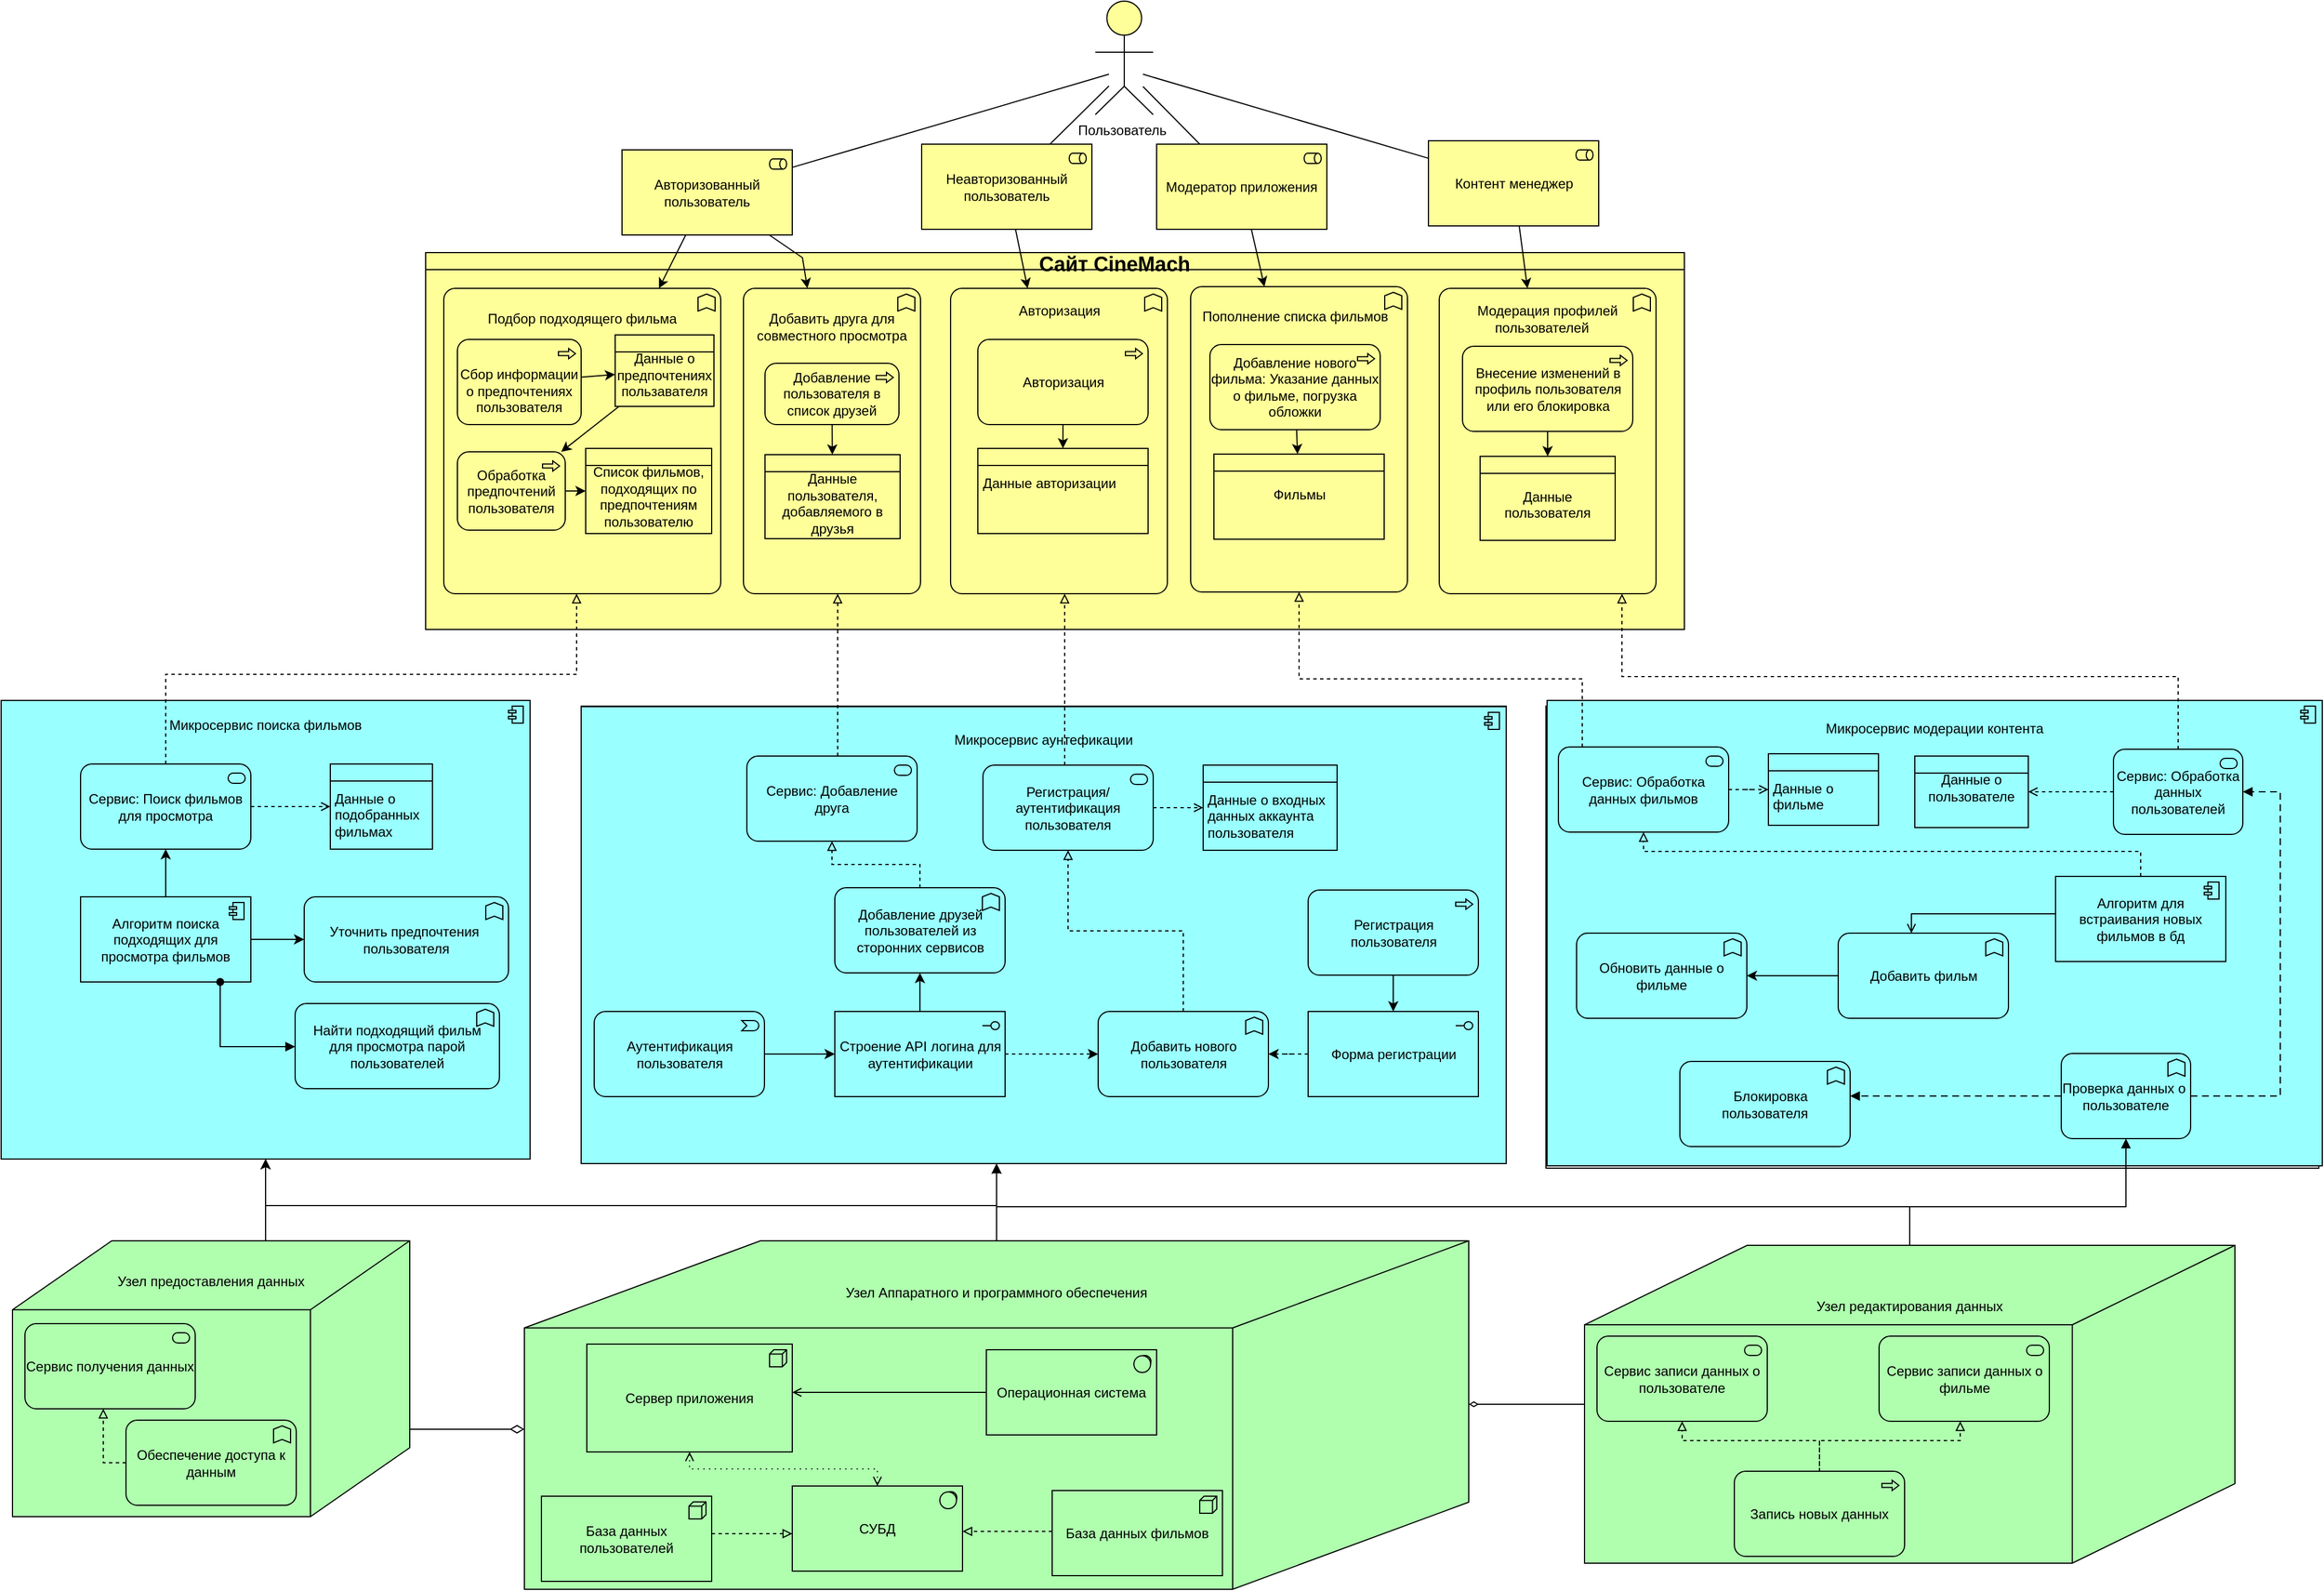<mxfile version="21.2.4" type="device">
  <diagram id="6I0OCvxSQrVGMHxT2VVA" name="Page-1">
    <mxGraphModel dx="5069" dy="2963" grid="0" gridSize="10" guides="1" tooltips="1" connect="1" arrows="1" fold="1" page="1" pageScale="1" pageWidth="850" pageHeight="1100" math="0" shadow="0">
      <root>
        <mxCell id="0" />
        <mxCell id="1" parent="0" />
        <mxCell id="2OPaNp4iIaNqgDM8rwG--58" value="Узел Аппаратного и программного обеспечения&lt;br&gt;&lt;br&gt;&lt;br&gt;&lt;br&gt;&lt;br&gt;&lt;br&gt;&lt;br&gt;&lt;br&gt;&lt;br&gt;&lt;br&gt;&lt;br&gt;&lt;br&gt;&lt;br&gt;&lt;br&gt;&lt;br&gt;&lt;br&gt;" style="html=1;outlineConnect=0;whiteSpace=wrap;fillColor=#AFFFAF;shape=mxgraph.archimate3.node;" vertex="1" parent="1">
          <mxGeometry x="-1082" y="50" width="832" height="307" as="geometry" />
        </mxCell>
        <mxCell id="2OPaNp4iIaNqgDM8rwG--57" value="Узел предоставления данных&lt;br&gt;&lt;br&gt;&lt;br&gt;&lt;br&gt;&lt;br&gt;&lt;br&gt;&lt;br&gt;&lt;br&gt;&lt;br&gt;&lt;br&gt;&lt;br&gt;&lt;br&gt;&lt;br&gt;" style="html=1;outlineConnect=0;whiteSpace=wrap;fillColor=#AFFFAF;shape=mxgraph.archimate3.node;" vertex="1" parent="1">
          <mxGeometry x="-1533" y="50" width="350" height="243" as="geometry" />
        </mxCell>
        <mxCell id="2OPaNp4iIaNqgDM8rwG--56" value="Узел редактирования данных&lt;br&gt;&lt;br&gt;&lt;br&gt;&lt;br&gt;&lt;br&gt;&lt;br&gt;&lt;br&gt;&lt;br&gt;&lt;br&gt;&lt;br&gt;&lt;br&gt;&lt;br&gt;&lt;br&gt;" style="html=1;outlineConnect=0;whiteSpace=wrap;fillColor=#AFFFAF;shape=mxgraph.archimate3.node;" vertex="1" parent="1">
          <mxGeometry x="-148" y="54" width="573" height="280" as="geometry" />
        </mxCell>
        <mxCell id="2OPaNp4iIaNqgDM8rwG--15" value="&lt;font style=&quot;font-size: 18px;&quot;&gt;&lt;b&gt;&amp;nbsp; &amp;nbsp; &amp;nbsp; &amp;nbsp; &amp;nbsp; &amp;nbsp; &amp;nbsp; &amp;nbsp; &amp;nbsp; &amp;nbsp; &amp;nbsp;Сайт CineMach&lt;br&gt;&lt;br&gt;&lt;/b&gt;&lt;/font&gt;" style="html=1;outlineConnect=0;whiteSpace=wrap;fillColor=#ffff99;shape=mxgraph.archimate3.businessObject;overflow=fill;" vertex="1" parent="1">
          <mxGeometry x="-1169" y="-820.5" width="1109" height="332" as="geometry" />
        </mxCell>
        <mxCell id="NRnLiXCZs7Ot5jkAOs1V-66" value="Сервер приложения" style="html=1;outlineConnect=0;whiteSpace=wrap;fillColor=#AFFFAF;shape=mxgraph.archimate3.application;appType=node;archiType=square;" parent="1" vertex="1">
          <mxGeometry x="-1027" y="141" width="181" height="95" as="geometry" />
        </mxCell>
        <mxCell id="NRnLiXCZs7Ot5jkAOs1V-67" value="Сервис получения данных" style="html=1;outlineConnect=0;whiteSpace=wrap;fillColor=#AFFFAF;shape=mxgraph.archimate3.application;appType=serv;archiType=rounded" parent="1" vertex="1">
          <mxGeometry x="-1522" y="123" width="150" height="75" as="geometry" />
        </mxCell>
        <mxCell id="NRnLiXCZs7Ot5jkAOs1V-77" style="edgeStyle=orthogonalEdgeStyle;rounded=0;orthogonalLoop=1;jettySize=auto;html=1;exitX=0;exitY=0.5;exitDx=0;exitDy=0;exitPerimeter=0;dashed=1;endArrow=block;endFill=0;" parent="1" source="NRnLiXCZs7Ot5jkAOs1V-76" target="NRnLiXCZs7Ot5jkAOs1V-67" edge="1">
          <mxGeometry relative="1" as="geometry">
            <Array as="points">
              <mxPoint x="-1453" y="246" />
            </Array>
          </mxGeometry>
        </mxCell>
        <mxCell id="NRnLiXCZs7Ot5jkAOs1V-76" value="Обеспечение доступа к данным" style="html=1;outlineConnect=0;whiteSpace=wrap;fillColor=#AFFFAF;shape=mxgraph.archimate3.application;appType=func;archiType=rounded;" parent="1" vertex="1">
          <mxGeometry x="-1433" y="208" width="150" height="75" as="geometry" />
        </mxCell>
        <mxCell id="NRnLiXCZs7Ot5jkAOs1V-86" value="Сервис записи данных о пользователе" style="html=1;outlineConnect=0;whiteSpace=wrap;fillColor=#AFFFAF;shape=mxgraph.archimate3.application;appType=serv;archiType=rounded" parent="1" vertex="1">
          <mxGeometry x="-137" y="134" width="150" height="75" as="geometry" />
        </mxCell>
        <mxCell id="NRnLiXCZs7Ot5jkAOs1V-87" value="Сервис записи данных о фильме" style="html=1;outlineConnect=0;whiteSpace=wrap;fillColor=#AFFFAF;shape=mxgraph.archimate3.application;appType=serv;archiType=rounded" parent="1" vertex="1">
          <mxGeometry x="111.5" y="134" width="150" height="75" as="geometry" />
        </mxCell>
        <mxCell id="NRnLiXCZs7Ot5jkAOs1V-90" style="edgeStyle=orthogonalEdgeStyle;rounded=0;orthogonalLoop=1;jettySize=auto;html=1;exitX=0.5;exitY=0;exitDx=0;exitDy=0;exitPerimeter=0;entryX=0.5;entryY=1;entryDx=0;entryDy=0;entryPerimeter=0;dashed=1;endArrow=block;endFill=0;" parent="1" source="NRnLiXCZs7Ot5jkAOs1V-88" target="NRnLiXCZs7Ot5jkAOs1V-86" edge="1">
          <mxGeometry relative="1" as="geometry">
            <Array as="points">
              <mxPoint x="59" y="226" />
              <mxPoint x="-62" y="226" />
            </Array>
          </mxGeometry>
        </mxCell>
        <mxCell id="NRnLiXCZs7Ot5jkAOs1V-91" style="edgeStyle=orthogonalEdgeStyle;rounded=0;orthogonalLoop=1;jettySize=auto;html=1;exitX=0.75;exitY=0;exitDx=0;exitDy=0;exitPerimeter=0;dashed=1;endArrow=block;endFill=0;" parent="1" source="NRnLiXCZs7Ot5jkAOs1V-88" target="NRnLiXCZs7Ot5jkAOs1V-87" edge="1">
          <mxGeometry relative="1" as="geometry">
            <Array as="points">
              <mxPoint x="59" y="253" />
              <mxPoint x="59" y="226" />
              <mxPoint x="183" y="226" />
            </Array>
          </mxGeometry>
        </mxCell>
        <mxCell id="i_WYheZD6JwpmQFqZCui-5" style="edgeStyle=orthogonalEdgeStyle;rounded=0;orthogonalLoop=1;jettySize=auto;html=1;endArrow=diamondThin;endFill=0;" parent="1" source="2OPaNp4iIaNqgDM8rwG--56" target="2OPaNp4iIaNqgDM8rwG--58" edge="1">
          <mxGeometry relative="1" as="geometry">
            <Array as="points">
              <mxPoint x="-228" y="194" />
              <mxPoint x="-228" y="194" />
            </Array>
          </mxGeometry>
        </mxCell>
        <mxCell id="NRnLiXCZs7Ot5jkAOs1V-88" value="Запись новых данных" style="html=1;outlineConnect=0;whiteSpace=wrap;fillColor=#AFFFAF;shape=mxgraph.archimate3.application;appType=proc;archiType=rounded;" parent="1" vertex="1">
          <mxGeometry x="-16" y="253" width="150" height="75" as="geometry" />
        </mxCell>
        <mxCell id="VCe5McfCWZ9_aBj2l-YM-22" value="Микросервис поиска фильмов" style="swimlane;whiteSpace=wrap;html=1;startSize=23;" parent="1" vertex="1">
          <mxGeometry x="-1543" y="-424" width="466" height="402" as="geometry" />
        </mxCell>
        <mxCell id="2OPaNp4iIaNqgDM8rwG--55" value="Микросервис поиска фильмов&lt;br&gt;&lt;br&gt;&lt;br&gt;&lt;br&gt;&lt;br&gt;&lt;br&gt;&lt;br&gt;&lt;br&gt;&lt;br&gt;&lt;br&gt;&lt;br&gt;&lt;br&gt;&lt;br&gt;&lt;br&gt;&lt;br&gt;&lt;br&gt;&lt;br&gt;&lt;br&gt;&lt;br&gt;&lt;br&gt;&lt;br&gt;&lt;br&gt;&lt;br&gt;&lt;br&gt;&lt;br&gt;&lt;br&gt;" style="html=1;outlineConnect=0;whiteSpace=wrap;fillColor=#99ffff;shape=mxgraph.archimate3.application;appType=comp;archiType=square;" vertex="1" parent="VCe5McfCWZ9_aBj2l-YM-22">
          <mxGeometry y="-2" width="466" height="404" as="geometry" />
        </mxCell>
        <mxCell id="VCe5McfCWZ9_aBj2l-YM-16" value="Уточнить предпочтения&amp;nbsp; пользователя" style="html=1;outlineConnect=0;whiteSpace=wrap;fillColor=#99ffff;shape=mxgraph.archimate3.application;appType=func;archiType=rounded;" parent="VCe5McfCWZ9_aBj2l-YM-22" vertex="1">
          <mxGeometry x="267" y="171" width="180" height="75" as="geometry" />
        </mxCell>
        <mxCell id="i_WYheZD6JwpmQFqZCui-26" style="edgeStyle=orthogonalEdgeStyle;rounded=0;orthogonalLoop=1;jettySize=auto;html=1;exitX=0.5;exitY=0;exitDx=0;exitDy=0;exitPerimeter=0;entryX=0.5;entryY=1;entryDx=0;entryDy=0;entryPerimeter=0;" parent="VCe5McfCWZ9_aBj2l-YM-22" source="NRnLiXCZs7Ot5jkAOs1V-31" target="i_WYheZD6JwpmQFqZCui-25" edge="1">
          <mxGeometry relative="1" as="geometry" />
        </mxCell>
        <mxCell id="NRnLiXCZs7Ot5jkAOs1V-31" value="Алгоритм поиска подходящих для просмотра фильмов" style="html=1;outlineConnect=0;whiteSpace=wrap;fillColor=#99ffff;shape=mxgraph.archimate3.application;appType=comp;archiType=square;" parent="VCe5McfCWZ9_aBj2l-YM-22" vertex="1">
          <mxGeometry x="70" y="171" width="150" height="75" as="geometry" />
        </mxCell>
        <mxCell id="VCe5McfCWZ9_aBj2l-YM-17" style="edgeStyle=orthogonalEdgeStyle;rounded=0;orthogonalLoop=1;jettySize=auto;html=1;exitX=1;exitY=0.5;exitDx=0;exitDy=0;exitPerimeter=0;" parent="VCe5McfCWZ9_aBj2l-YM-22" source="NRnLiXCZs7Ot5jkAOs1V-31" target="VCe5McfCWZ9_aBj2l-YM-16" edge="1">
          <mxGeometry relative="1" as="geometry" />
        </mxCell>
        <mxCell id="i_WYheZD6JwpmQFqZCui-55" value="" style="edgeStyle=orthogonalEdgeStyle;rounded=0;orthogonalLoop=1;jettySize=auto;html=1;dashed=1;endArrow=open;endFill=0;" parent="VCe5McfCWZ9_aBj2l-YM-22" source="i_WYheZD6JwpmQFqZCui-25" target="i_WYheZD6JwpmQFqZCui-54" edge="1">
          <mxGeometry relative="1" as="geometry" />
        </mxCell>
        <mxCell id="i_WYheZD6JwpmQFqZCui-25" value="Сервис: Поиск фильмов для просмотра" style="html=1;outlineConnect=0;whiteSpace=wrap;fillColor=#99ffff;shape=mxgraph.archimate3.application;appType=serv;archiType=rounded" parent="VCe5McfCWZ9_aBj2l-YM-22" vertex="1">
          <mxGeometry x="70" y="54" width="150" height="75" as="geometry" />
        </mxCell>
        <mxCell id="NRnLiXCZs7Ot5jkAOs1V-32" value="Найти подходящий фильм&lt;br&gt;для просмотра парой пользователей" style="html=1;outlineConnect=0;whiteSpace=wrap;fillColor=#99ffff;shape=mxgraph.archimate3.application;appType=func;archiType=rounded;" parent="VCe5McfCWZ9_aBj2l-YM-22" vertex="1">
          <mxGeometry x="259" y="265" width="180" height="75" as="geometry" />
        </mxCell>
        <mxCell id="i_WYheZD6JwpmQFqZCui-30" value="" style="endArrow=block;html=1;endFill=1;startArrow=oval;startFill=1;edgeStyle=elbowEdgeStyle;elbow=vertical;rounded=0;entryX=0;entryY=0.5;entryDx=0;entryDy=0;entryPerimeter=0;" parent="VCe5McfCWZ9_aBj2l-YM-22" source="NRnLiXCZs7Ot5jkAOs1V-31" target="NRnLiXCZs7Ot5jkAOs1V-32" edge="1">
          <mxGeometry width="160" relative="1" as="geometry">
            <mxPoint x="556" y="-507" as="sourcePoint" />
            <mxPoint x="145" y="406" as="targetPoint" />
            <Array as="points">
              <mxPoint x="193" y="303" />
            </Array>
          </mxGeometry>
        </mxCell>
        <mxCell id="i_WYheZD6JwpmQFqZCui-54" value="&lt;table cellpadding=&quot;0&quot; cellspacing=&quot;0&quot; style=&quot;font-size:1em;width:100%;height:100%;&quot;&gt;&lt;tbody&gt;&lt;tr style=&quot;height:20px;&quot;&gt;&lt;td align=&quot;center&quot;&gt;&lt;/td&gt;&lt;/tr&gt;&lt;tr&gt;&lt;td align=&quot;left&quot; valign=&quot;top&quot; style=&quot;padding:4px;&quot;&gt;Данные о подобранных фильмах&lt;/td&gt;&lt;/tr&gt;&lt;/tbody&gt;&lt;/table&gt;" style="html=1;outlineConnect=0;whiteSpace=wrap;fillColor=#99ffff;shape=mxgraph.archimate3.businessObject;overflow=fill" parent="VCe5McfCWZ9_aBj2l-YM-22" vertex="1">
          <mxGeometry x="290" y="54" width="90" height="75" as="geometry" />
        </mxCell>
        <mxCell id="VCe5McfCWZ9_aBj2l-YM-28" value="Микросервис модерации контента" style="swimlane;whiteSpace=wrap;html=1;" parent="1" vertex="1">
          <mxGeometry x="-182" y="-421" width="681" height="407" as="geometry" />
        </mxCell>
        <mxCell id="2OPaNp4iIaNqgDM8rwG--49" value="Микросервис модерации контента&lt;br&gt;&lt;br&gt;&lt;br&gt;&lt;br&gt;&lt;br&gt;&lt;br&gt;&lt;br&gt;&lt;br&gt;&lt;br&gt;&lt;br&gt;&lt;br&gt;&lt;br&gt;&lt;br&gt;&lt;br&gt;&lt;br&gt;&lt;br&gt;&lt;br&gt;&lt;br&gt;&lt;br&gt;&lt;br&gt;&lt;br&gt;&lt;br&gt;&lt;br&gt;&lt;br&gt;&lt;br&gt;&lt;br&gt;" style="html=1;outlineConnect=0;whiteSpace=wrap;fillColor=#99ffff;shape=mxgraph.archimate3.application;appType=comp;archiType=square;" vertex="1" parent="VCe5McfCWZ9_aBj2l-YM-28">
          <mxGeometry x="1" y="-5" width="683" height="410" as="geometry" />
        </mxCell>
        <mxCell id="VCe5McfCWZ9_aBj2l-YM-14" value="Обновить данные о фильме" style="html=1;outlineConnect=0;whiteSpace=wrap;fillColor=#99ffff;shape=mxgraph.archimate3.application;appType=func;archiType=rounded;" parent="VCe5McfCWZ9_aBj2l-YM-28" vertex="1">
          <mxGeometry x="27" y="200" width="150" height="75" as="geometry" />
        </mxCell>
        <mxCell id="NRnLiXCZs7Ot5jkAOs1V-35" value="Добавить фильм" style="html=1;outlineConnect=0;whiteSpace=wrap;fillColor=#99ffff;shape=mxgraph.archimate3.application;appType=func;archiType=rounded;" parent="VCe5McfCWZ9_aBj2l-YM-28" vertex="1">
          <mxGeometry x="257.5" y="200" width="150" height="75" as="geometry" />
        </mxCell>
        <mxCell id="VCe5McfCWZ9_aBj2l-YM-15" style="edgeStyle=orthogonalEdgeStyle;rounded=0;orthogonalLoop=1;jettySize=auto;html=1;" parent="VCe5McfCWZ9_aBj2l-YM-28" source="NRnLiXCZs7Ot5jkAOs1V-35" target="VCe5McfCWZ9_aBj2l-YM-14" edge="1">
          <mxGeometry relative="1" as="geometry" />
        </mxCell>
        <mxCell id="NRnLiXCZs7Ot5jkAOs1V-37" value="Проверка данных о&amp;nbsp; пользователе" style="html=1;outlineConnect=0;whiteSpace=wrap;fillColor=#99ffff;shape=mxgraph.archimate3.application;appType=func;archiType=rounded;" parent="VCe5McfCWZ9_aBj2l-YM-28" vertex="1">
          <mxGeometry x="454" y="306" width="114" height="75" as="geometry" />
        </mxCell>
        <mxCell id="NRnLiXCZs7Ot5jkAOs1V-34" value="Алгоритм для встраивания новых фильмов в бд" style="html=1;outlineConnect=0;whiteSpace=wrap;fillColor=#99ffff;shape=mxgraph.archimate3.application;appType=comp;archiType=square;" parent="VCe5McfCWZ9_aBj2l-YM-28" vertex="1">
          <mxGeometry x="449" y="150" width="150" height="75" as="geometry" />
        </mxCell>
        <mxCell id="i_WYheZD6JwpmQFqZCui-52" value="" style="edgeStyle=orthogonalEdgeStyle;rounded=0;orthogonalLoop=1;jettySize=auto;html=1;dashed=1;endArrow=open;endFill=0;" parent="VCe5McfCWZ9_aBj2l-YM-28" source="i_WYheZD6JwpmQFqZCui-14" target="i_WYheZD6JwpmQFqZCui-50" edge="1">
          <mxGeometry relative="1" as="geometry" />
        </mxCell>
        <mxCell id="i_WYheZD6JwpmQFqZCui-14" value="Сервис: Обработка данных пользователей" style="html=1;outlineConnect=0;whiteSpace=wrap;fillColor=#99ffff;shape=mxgraph.archimate3.application;appType=serv;archiType=rounded" parent="VCe5McfCWZ9_aBj2l-YM-28" vertex="1">
          <mxGeometry x="500" y="38" width="114" height="75" as="geometry" />
        </mxCell>
        <mxCell id="i_WYheZD6JwpmQFqZCui-53" value="" style="edgeStyle=orthogonalEdgeStyle;rounded=0;orthogonalLoop=1;jettySize=auto;html=1;dashed=1;endArrow=open;endFill=0;" parent="VCe5McfCWZ9_aBj2l-YM-28" source="i_WYheZD6JwpmQFqZCui-15" target="i_WYheZD6JwpmQFqZCui-51" edge="1">
          <mxGeometry relative="1" as="geometry" />
        </mxCell>
        <mxCell id="i_WYheZD6JwpmQFqZCui-15" value="Сервис: Обработка данных фильмов" style="html=1;outlineConnect=0;whiteSpace=wrap;fillColor=#99ffff;shape=mxgraph.archimate3.application;appType=serv;archiType=rounded" parent="VCe5McfCWZ9_aBj2l-YM-28" vertex="1">
          <mxGeometry x="11" y="36" width="150" height="75" as="geometry" />
        </mxCell>
        <mxCell id="i_WYheZD6JwpmQFqZCui-17" value="&amp;nbsp; &amp;nbsp;Блокировка пользователя" style="html=1;outlineConnect=0;whiteSpace=wrap;fillColor=#99ffff;shape=mxgraph.archimate3.application;appType=func;archiType=rounded;" parent="VCe5McfCWZ9_aBj2l-YM-28" vertex="1">
          <mxGeometry x="118" y="313" width="150" height="75" as="geometry" />
        </mxCell>
        <mxCell id="i_WYheZD6JwpmQFqZCui-20" value="" style="edgeStyle=elbowEdgeStyle;html=1;endArrow=block;dashed=1;elbow=vertical;endFill=1;dashPattern=6 4;rounded=0;" parent="VCe5McfCWZ9_aBj2l-YM-28" source="NRnLiXCZs7Ot5jkAOs1V-37" target="i_WYheZD6JwpmQFqZCui-14" edge="1">
          <mxGeometry width="160" relative="1" as="geometry">
            <mxPoint x="-634" y="-726" as="sourcePoint" />
            <mxPoint x="311" y="133" as="targetPoint" />
            <Array as="points">
              <mxPoint x="647" y="208" />
              <mxPoint x="611" y="255" />
              <mxPoint x="391" y="387" />
              <mxPoint x="635" y="190" />
            </Array>
          </mxGeometry>
        </mxCell>
        <mxCell id="i_WYheZD6JwpmQFqZCui-21" value="" style="edgeStyle=elbowEdgeStyle;html=1;endArrow=open;elbow=vertical;endFill=1;rounded=0;" parent="VCe5McfCWZ9_aBj2l-YM-28" source="NRnLiXCZs7Ot5jkAOs1V-34" target="NRnLiXCZs7Ot5jkAOs1V-35" edge="1">
          <mxGeometry width="160" relative="1" as="geometry">
            <mxPoint x="-658" y="-645.5" as="sourcePoint" />
            <mxPoint x="281" y="215.5" as="targetPoint" />
            <Array as="points">
              <mxPoint x="322" y="183" />
              <mxPoint x="268" y="216" />
            </Array>
          </mxGeometry>
        </mxCell>
        <mxCell id="i_WYheZD6JwpmQFqZCui-22" value="" style="edgeStyle=elbowEdgeStyle;html=1;endArrow=block;elbow=vertical;endFill=0;dashed=1;rounded=0;entryX=0.5;entryY=1;entryDx=0;entryDy=0;entryPerimeter=0;" parent="VCe5McfCWZ9_aBj2l-YM-28" source="NRnLiXCZs7Ot5jkAOs1V-34" target="i_WYheZD6JwpmQFqZCui-15" edge="1">
          <mxGeometry width="160" relative="1" as="geometry">
            <mxPoint x="-423" y="-843" as="sourcePoint" />
            <mxPoint x="516" y="135" as="targetPoint" />
            <Array as="points">
              <mxPoint x="312" y="128" />
            </Array>
          </mxGeometry>
        </mxCell>
        <mxCell id="i_WYheZD6JwpmQFqZCui-50" value="&lt;br&gt;Данные о пользователе" style="html=1;outlineConnect=0;whiteSpace=wrap;fillColor=#99ffff;shape=mxgraph.archimate3.businessObject;overflow=fill" parent="VCe5McfCWZ9_aBj2l-YM-28" vertex="1">
          <mxGeometry x="325" y="44" width="100" height="63" as="geometry" />
        </mxCell>
        <mxCell id="i_WYheZD6JwpmQFqZCui-51" value="&lt;table cellpadding=&quot;0&quot; cellspacing=&quot;0&quot; style=&quot;font-size:1em;width:100%;height:100%;&quot;&gt;&lt;tbody&gt;&lt;tr style=&quot;height:20px;&quot;&gt;&lt;td align=&quot;center&quot;&gt;&lt;/td&gt;&lt;/tr&gt;&lt;tr&gt;&lt;td align=&quot;left&quot; valign=&quot;top&quot; style=&quot;padding:4px;&quot;&gt;Данные о фильме&lt;/td&gt;&lt;/tr&gt;&lt;/tbody&gt;&lt;/table&gt;" style="html=1;outlineConnect=0;whiteSpace=wrap;fillColor=#99ffff;shape=mxgraph.archimate3.businessObject;overflow=fill" parent="VCe5McfCWZ9_aBj2l-YM-28" vertex="1">
          <mxGeometry x="196" y="42" width="97" height="63" as="geometry" />
        </mxCell>
        <mxCell id="2OPaNp4iIaNqgDM8rwG--52" value="" style="edgeStyle=elbowEdgeStyle;html=1;endArrow=block;dashed=1;elbow=vertical;endFill=1;dashPattern=6 4;rounded=0;" edge="1" parent="VCe5McfCWZ9_aBj2l-YM-28" source="NRnLiXCZs7Ot5jkAOs1V-37" target="i_WYheZD6JwpmQFqZCui-17">
          <mxGeometry width="160" relative="1" as="geometry">
            <mxPoint x="578" y="354" as="sourcePoint" />
            <mxPoint x="624" y="86" as="targetPoint" />
            <Array as="points">
              <mxPoint x="484" y="342" />
              <mxPoint x="657" y="218" />
              <mxPoint x="621" y="265" />
              <mxPoint x="401" y="397" />
              <mxPoint x="645" y="200" />
            </Array>
          </mxGeometry>
        </mxCell>
        <mxCell id="VCe5McfCWZ9_aBj2l-YM-30" value="Микросервис аунтефикации" style="swimlane;whiteSpace=wrap;html=1;" parent="1" vertex="1">
          <mxGeometry x="-1032" y="-421" width="815" height="403" as="geometry" />
        </mxCell>
        <mxCell id="2OPaNp4iIaNqgDM8rwG--53" value="Микросервис аунтефикации&lt;br&gt;&lt;br&gt;&lt;br&gt;&lt;br&gt;&lt;br&gt;&lt;br&gt;&lt;br&gt;&lt;br&gt;&lt;br&gt;&lt;br&gt;&lt;br&gt;&lt;br&gt;&lt;br&gt;&lt;br&gt;&lt;br&gt;&lt;br&gt;&lt;br&gt;&lt;br&gt;&lt;br&gt;&lt;br&gt;&lt;br&gt;&lt;br&gt;&lt;br&gt;&lt;br&gt;&lt;br&gt;" style="html=1;outlineConnect=0;whiteSpace=wrap;fillColor=#99ffff;shape=mxgraph.archimate3.application;appType=comp;archiType=square;" vertex="1" parent="VCe5McfCWZ9_aBj2l-YM-30">
          <mxGeometry y="0.5" width="815" height="402.5" as="geometry" />
        </mxCell>
        <mxCell id="NRnLiXCZs7Ot5jkAOs1V-43" value="Регистрация пользователя" style="html=1;outlineConnect=0;whiteSpace=wrap;fillColor=#99ffff;shape=mxgraph.archimate3.application;appType=proc;archiType=rounded;" parent="VCe5McfCWZ9_aBj2l-YM-30" vertex="1">
          <mxGeometry x="640.5" y="162" width="150" height="75" as="geometry" />
        </mxCell>
        <mxCell id="NRnLiXCZs7Ot5jkAOs1V-42" value="Форма регистрации" style="html=1;outlineConnect=0;whiteSpace=wrap;fillColor=#99ffff;shape=mxgraph.archimate3.application;appType=interface;archiType=square;" parent="VCe5McfCWZ9_aBj2l-YM-30" vertex="1">
          <mxGeometry x="640.5" y="269" width="150" height="75" as="geometry" />
        </mxCell>
        <mxCell id="NRnLiXCZs7Ot5jkAOs1V-55" value="" style="edgeStyle=orthogonalEdgeStyle;rounded=0;orthogonalLoop=1;jettySize=auto;html=1;" parent="VCe5McfCWZ9_aBj2l-YM-30" source="NRnLiXCZs7Ot5jkAOs1V-43" target="NRnLiXCZs7Ot5jkAOs1V-42" edge="1">
          <mxGeometry relative="1" as="geometry" />
        </mxCell>
        <mxCell id="NRnLiXCZs7Ot5jkAOs1V-40" value="Строение API логина для аутентификации" style="html=1;outlineConnect=0;whiteSpace=wrap;fillColor=#99ffff;shape=mxgraph.archimate3.application;appType=interface;archiType=square;" parent="VCe5McfCWZ9_aBj2l-YM-30" vertex="1">
          <mxGeometry x="223.5" y="269" width="150" height="75" as="geometry" />
        </mxCell>
        <mxCell id="NRnLiXCZs7Ot5jkAOs1V-39" value="Аутентификация пользователя" style="html=1;outlineConnect=0;whiteSpace=wrap;fillColor=#99ffff;shape=mxgraph.archimate3.application;appType=event;archiType=rounded" parent="VCe5McfCWZ9_aBj2l-YM-30" vertex="1">
          <mxGeometry x="11.5" y="269" width="150" height="75" as="geometry" />
        </mxCell>
        <mxCell id="NRnLiXCZs7Ot5jkAOs1V-49" value="" style="edgeStyle=orthogonalEdgeStyle;rounded=0;orthogonalLoop=1;jettySize=auto;html=1;" parent="VCe5McfCWZ9_aBj2l-YM-30" source="NRnLiXCZs7Ot5jkAOs1V-39" target="NRnLiXCZs7Ot5jkAOs1V-40" edge="1">
          <mxGeometry relative="1" as="geometry" />
        </mxCell>
        <mxCell id="NRnLiXCZs7Ot5jkAOs1V-41" value="Добавить нового пользователя" style="html=1;outlineConnect=0;whiteSpace=wrap;fillColor=#99ffff;shape=mxgraph.archimate3.application;appType=func;archiType=rounded;" parent="VCe5McfCWZ9_aBj2l-YM-30" vertex="1">
          <mxGeometry x="455.5" y="269" width="150" height="75" as="geometry" />
        </mxCell>
        <mxCell id="NRnLiXCZs7Ot5jkAOs1V-51" value="" style="edgeStyle=orthogonalEdgeStyle;rounded=0;orthogonalLoop=1;jettySize=auto;html=1;dashed=1;" parent="VCe5McfCWZ9_aBj2l-YM-30" source="NRnLiXCZs7Ot5jkAOs1V-40" target="NRnLiXCZs7Ot5jkAOs1V-41" edge="1">
          <mxGeometry relative="1" as="geometry" />
        </mxCell>
        <mxCell id="NRnLiXCZs7Ot5jkAOs1V-54" value="" style="edgeStyle=orthogonalEdgeStyle;rounded=0;orthogonalLoop=1;jettySize=auto;html=1;dashed=1;" parent="VCe5McfCWZ9_aBj2l-YM-30" source="NRnLiXCZs7Ot5jkAOs1V-42" target="NRnLiXCZs7Ot5jkAOs1V-41" edge="1">
          <mxGeometry relative="1" as="geometry" />
        </mxCell>
        <mxCell id="NRnLiXCZs7Ot5jkAOs1V-38" value="Добавление друзей пользователей из сторонних сервисов" style="html=1;outlineConnect=0;whiteSpace=wrap;fillColor=#99ffff;shape=mxgraph.archimate3.application;appType=func;archiType=rounded;" parent="VCe5McfCWZ9_aBj2l-YM-30" vertex="1">
          <mxGeometry x="223.5" y="160" width="150" height="75" as="geometry" />
        </mxCell>
        <mxCell id="NRnLiXCZs7Ot5jkAOs1V-50" value="" style="edgeStyle=orthogonalEdgeStyle;rounded=0;orthogonalLoop=1;jettySize=auto;html=1;" parent="VCe5McfCWZ9_aBj2l-YM-30" source="NRnLiXCZs7Ot5jkAOs1V-40" target="NRnLiXCZs7Ot5jkAOs1V-38" edge="1">
          <mxGeometry relative="1" as="geometry" />
        </mxCell>
        <mxCell id="i_WYheZD6JwpmQFqZCui-49" value="" style="edgeStyle=orthogonalEdgeStyle;rounded=0;orthogonalLoop=1;jettySize=auto;html=1;dashed=1;endArrow=open;endFill=0;" parent="VCe5McfCWZ9_aBj2l-YM-30" source="i_WYheZD6JwpmQFqZCui-31" target="i_WYheZD6JwpmQFqZCui-43" edge="1">
          <mxGeometry relative="1" as="geometry" />
        </mxCell>
        <mxCell id="i_WYheZD6JwpmQFqZCui-31" value="Регистрация/аутентификация пользователя" style="html=1;outlineConnect=0;whiteSpace=wrap;fillColor=#99ffff;shape=mxgraph.archimate3.application;appType=serv;archiType=rounded" parent="VCe5McfCWZ9_aBj2l-YM-30" vertex="1">
          <mxGeometry x="354" y="52" width="150" height="75" as="geometry" />
        </mxCell>
        <mxCell id="i_WYheZD6JwpmQFqZCui-33" value="" style="edgeStyle=elbowEdgeStyle;html=1;endArrow=block;elbow=vertical;endFill=0;dashed=1;rounded=0;entryX=0.5;entryY=1;entryDx=0;entryDy=0;entryPerimeter=0;" parent="VCe5McfCWZ9_aBj2l-YM-30" source="NRnLiXCZs7Ot5jkAOs1V-41" target="i_WYheZD6JwpmQFqZCui-31" edge="1">
          <mxGeometry width="160" relative="1" as="geometry">
            <mxPoint x="436.5" y="-796" as="sourcePoint" />
            <mxPoint x="530.5" y="109" as="targetPoint" />
          </mxGeometry>
        </mxCell>
        <mxCell id="i_WYheZD6JwpmQFqZCui-43" value="&lt;table cellpadding=&quot;0&quot; cellspacing=&quot;0&quot; style=&quot;font-size:1em;width:100%;height:100%;&quot;&gt;&lt;tbody&gt;&lt;tr style=&quot;height:20px;&quot;&gt;&lt;td align=&quot;center&quot;&gt;&lt;/td&gt;&lt;/tr&gt;&lt;tr&gt;&lt;td align=&quot;left&quot; valign=&quot;top&quot; style=&quot;padding:4px;&quot;&gt;Данные о входных данных аккаунта пользователя&lt;/td&gt;&lt;/tr&gt;&lt;/tbody&gt;&lt;/table&gt;" style="html=1;outlineConnect=0;whiteSpace=wrap;fillColor=#99ffff;shape=mxgraph.archimate3.businessObject;overflow=fill" parent="VCe5McfCWZ9_aBj2l-YM-30" vertex="1">
          <mxGeometry x="548" y="52" width="118" height="75" as="geometry" />
        </mxCell>
        <mxCell id="2OPaNp4iIaNqgDM8rwG--45" value="Сервис: Добавление друга" style="html=1;outlineConnect=0;whiteSpace=wrap;fillColor=#99ffff;shape=mxgraph.archimate3.application;appType=serv;archiType=rounded" vertex="1" parent="VCe5McfCWZ9_aBj2l-YM-30">
          <mxGeometry x="146" y="44" width="150" height="75" as="geometry" />
        </mxCell>
        <mxCell id="2OPaNp4iIaNqgDM8rwG--54" value="" style="edgeStyle=elbowEdgeStyle;html=1;endArrow=block;elbow=vertical;endFill=0;dashed=1;rounded=0;" edge="1" parent="VCe5McfCWZ9_aBj2l-YM-30" source="NRnLiXCZs7Ot5jkAOs1V-38" target="2OPaNp4iIaNqgDM8rwG--45">
          <mxGeometry width="160" relative="1" as="geometry">
            <mxPoint x="-266" y="-61" as="sourcePoint" />
            <mxPoint x="-344" y="-102" as="targetPoint" />
          </mxGeometry>
        </mxCell>
        <mxCell id="i_WYheZD6JwpmQFqZCui-1" value="Операционная система" style="html=1;outlineConnect=0;whiteSpace=wrap;fillColor=#AFFFAF;shape=mxgraph.archimate3.application;appType=sysSw;archiType=square;" parent="1" vertex="1">
          <mxGeometry x="-675" y="146" width="150" height="75" as="geometry" />
        </mxCell>
        <mxCell id="i_WYheZD6JwpmQFqZCui-2" value="СУБД" style="html=1;outlineConnect=0;whiteSpace=wrap;fillColor=#AFFFAF;shape=mxgraph.archimate3.application;appType=sysSw;archiType=square;" parent="1" vertex="1">
          <mxGeometry x="-846" y="266" width="150" height="75" as="geometry" />
        </mxCell>
        <mxCell id="i_WYheZD6JwpmQFqZCui-6" value="" style="edgeStyle=elbowEdgeStyle;html=1;endArrow=open;elbow=vertical;endFill=0;dashed=1;startArrow=open;startFill=0;dashPattern=1 4;rounded=0;entryX=0.5;entryY=0;entryDx=0;entryDy=0;entryPerimeter=0;" parent="1" source="NRnLiXCZs7Ot5jkAOs1V-66" target="i_WYheZD6JwpmQFqZCui-2" edge="1">
          <mxGeometry width="160" relative="1" as="geometry">
            <mxPoint x="-815.5" y="4" as="sourcePoint" />
            <mxPoint x="-815.5" y="164" as="targetPoint" />
          </mxGeometry>
        </mxCell>
        <mxCell id="i_WYheZD6JwpmQFqZCui-7" value="" style="html=1;endArrow=diamondThin;endFill=0;edgeStyle=elbowEdgeStyle;elbow=vertical;endSize=10;rounded=0;" parent="1" source="2OPaNp4iIaNqgDM8rwG--57" target="2OPaNp4iIaNqgDM8rwG--58" edge="1">
          <mxGeometry width="160" relative="1" as="geometry">
            <mxPoint x="-985" y="288.5" as="sourcePoint" />
            <mxPoint x="-825" y="288.5" as="targetPoint" />
            <Array as="points">
              <mxPoint x="-1125" y="216" />
              <mxPoint x="-1180" y="281" />
              <mxPoint x="-976" y="507" />
              <mxPoint x="-930" y="388" />
            </Array>
          </mxGeometry>
        </mxCell>
        <mxCell id="i_WYheZD6JwpmQFqZCui-8" value="" style="edgeStyle=elbowEdgeStyle;html=1;endArrow=open;elbow=vertical;endFill=1;rounded=0;" parent="1" source="2OPaNp4iIaNqgDM8rwG--58" target="NRnLiXCZs7Ot5jkAOs1V-66" edge="1">
          <mxGeometry width="160" relative="1" as="geometry">
            <mxPoint x="-683" y="-116" as="sourcePoint" />
            <mxPoint x="-683" y="-116" as="targetPoint" />
            <Array as="points">
              <mxPoint x="-748" y="174" />
              <mxPoint x="-679" y="-43" />
            </Array>
          </mxGeometry>
        </mxCell>
        <mxCell id="i_WYheZD6JwpmQFqZCui-10" value="База данных пользователей" style="html=1;outlineConnect=0;whiteSpace=wrap;fillColor=#AFFFAF;shape=mxgraph.archimate3.application;appType=node;archiType=square;" parent="1" vertex="1">
          <mxGeometry x="-1067" y="275" width="150" height="75" as="geometry" />
        </mxCell>
        <mxCell id="i_WYheZD6JwpmQFqZCui-11" value="База данных фильмов" style="html=1;outlineConnect=0;whiteSpace=wrap;fillColor=#AFFFAF;shape=mxgraph.archimate3.application;appType=node;archiType=square;" parent="1" vertex="1">
          <mxGeometry x="-617" y="270" width="150" height="75" as="geometry" />
        </mxCell>
        <mxCell id="i_WYheZD6JwpmQFqZCui-12" value="" style="edgeStyle=elbowEdgeStyle;html=1;endArrow=block;elbow=vertical;endFill=0;dashed=1;rounded=0;" parent="1" source="i_WYheZD6JwpmQFqZCui-10" target="i_WYheZD6JwpmQFqZCui-2" edge="1">
          <mxGeometry width="160" relative="1" as="geometry">
            <mxPoint x="-913" y="117" as="sourcePoint" />
            <mxPoint x="-913" y="117" as="targetPoint" />
          </mxGeometry>
        </mxCell>
        <mxCell id="i_WYheZD6JwpmQFqZCui-13" value="" style="edgeStyle=elbowEdgeStyle;html=1;endArrow=block;elbow=vertical;endFill=0;dashed=1;rounded=0;" parent="1" source="i_WYheZD6JwpmQFqZCui-11" target="i_WYheZD6JwpmQFqZCui-2" edge="1">
          <mxGeometry width="160" relative="1" as="geometry">
            <mxPoint x="-672" y="117" as="sourcePoint" />
            <mxPoint x="-672" y="117" as="targetPoint" />
            <Array as="points">
              <mxPoint x="-662" y="306" />
            </Array>
          </mxGeometry>
        </mxCell>
        <mxCell id="i_WYheZD6JwpmQFqZCui-16" value="" style="edgeStyle=elbowEdgeStyle;html=1;endArrow=block;dashed=0;elbow=vertical;endFill=1;rounded=0;entryX=0.5;entryY=1;entryDx=0;entryDy=0;entryPerimeter=0;exitX=0.5;exitY=0;exitDx=0;exitDy=0;exitPerimeter=0;" parent="1" source="2OPaNp4iIaNqgDM8rwG--56" target="NRnLiXCZs7Ot5jkAOs1V-37" edge="1">
          <mxGeometry width="160" relative="1" as="geometry">
            <mxPoint x="-504" y="55.5" as="sourcePoint" />
            <mxPoint x="-344" y="55.5" as="targetPoint" />
            <Array as="points">
              <mxPoint x="230" y="20" />
              <mxPoint x="-510" y="51" />
              <mxPoint x="-497" y="12" />
              <mxPoint x="-209" y="-8" />
            </Array>
          </mxGeometry>
        </mxCell>
        <mxCell id="i_WYheZD6JwpmQFqZCui-23" value="" style="edgeStyle=elbowEdgeStyle;html=1;endArrow=block;elbow=vertical;endFill=0;dashed=1;rounded=0;" parent="1" source="i_WYheZD6JwpmQFqZCui-15" target="2OPaNp4iIaNqgDM8rwG--32" edge="1">
          <mxGeometry width="160" relative="1" as="geometry">
            <mxPoint x="-610" y="-1441" as="sourcePoint" />
            <mxPoint x="-58" y="-531" as="targetPoint" />
            <Array as="points">
              <mxPoint x="-150" y="-445" />
              <mxPoint x="-133" y="-411" />
              <mxPoint x="-212" y="-432" />
              <mxPoint x="-179" y="-353" />
              <mxPoint x="-192" y="-460" />
              <mxPoint x="-178" y="-450" />
              <mxPoint x="-284" y="-443" />
              <mxPoint x="-248" y="-442" />
            </Array>
          </mxGeometry>
        </mxCell>
        <mxCell id="i_WYheZD6JwpmQFqZCui-24" value="" style="edgeStyle=elbowEdgeStyle;html=1;endArrow=block;elbow=vertical;endFill=0;dashed=1;rounded=0;" parent="1" source="i_WYheZD6JwpmQFqZCui-14" target="2OPaNp4iIaNqgDM8rwG--36" edge="1">
          <mxGeometry width="160" relative="1" as="geometry">
            <mxPoint x="-1026" y="-1441" as="sourcePoint" />
            <mxPoint x="-257.0" y="-661" as="targetPoint" />
            <Array as="points">
              <mxPoint x="-115" y="-447" />
              <mxPoint x="-172" y="-492" />
            </Array>
          </mxGeometry>
        </mxCell>
        <mxCell id="i_WYheZD6JwpmQFqZCui-27" style="edgeStyle=orthogonalEdgeStyle;rounded=0;orthogonalLoop=1;jettySize=auto;html=1;exitX=0.5;exitY=0;exitDx=0;exitDy=0;exitPerimeter=0;dashed=1;endArrow=block;endFill=0;" parent="1" source="i_WYheZD6JwpmQFqZCui-25" target="2OPaNp4iIaNqgDM8rwG--20" edge="1">
          <mxGeometry relative="1" as="geometry">
            <Array as="points">
              <mxPoint x="-1398" y="-449" />
              <mxPoint x="-1036" y="-449" />
            </Array>
            <mxPoint x="-1031" y="-631" as="targetPoint" />
          </mxGeometry>
        </mxCell>
        <mxCell id="i_WYheZD6JwpmQFqZCui-41" value="" style="edgeStyle=elbowEdgeStyle;html=1;endArrow=block;elbow=vertical;endFill=0;dashed=1;rounded=0;" parent="1" source="i_WYheZD6JwpmQFqZCui-31" target="2OPaNp4iIaNqgDM8rwG--14" edge="1">
          <mxGeometry width="160" relative="1" as="geometry">
            <mxPoint x="-650" y="-1236.5" as="sourcePoint" />
            <mxPoint x="-29.0" y="-924" as="targetPoint" />
            <Array as="points">
              <mxPoint x="-606" y="-443" />
              <mxPoint x="-611" y="-483" />
              <mxPoint x="-333" y="-636" />
            </Array>
          </mxGeometry>
        </mxCell>
        <mxCell id="2OPaNp4iIaNqgDM8rwG--6" value="Контент менеджер" style="html=1;outlineConnect=0;whiteSpace=wrap;fillColor=#ffff99;shape=mxgraph.archimate3.application;appType=role;archiType=square;" vertex="1" parent="1">
          <mxGeometry x="-285.5" y="-919" width="150" height="75" as="geometry" />
        </mxCell>
        <mxCell id="2OPaNp4iIaNqgDM8rwG--7" value="Модератор приложения" style="html=1;outlineConnect=0;whiteSpace=wrap;fillColor=#ffff99;shape=mxgraph.archimate3.application;appType=role;archiType=square;" vertex="1" parent="1">
          <mxGeometry x="-525" y="-916" width="150" height="75" as="geometry" />
        </mxCell>
        <mxCell id="2OPaNp4iIaNqgDM8rwG--8" value="Неавторизованный пользователь" style="html=1;outlineConnect=0;whiteSpace=wrap;fillColor=#ffff99;shape=mxgraph.archimate3.application;appType=role;archiType=square;" vertex="1" parent="1">
          <mxGeometry x="-732" y="-916" width="150" height="75" as="geometry" />
        </mxCell>
        <mxCell id="2OPaNp4iIaNqgDM8rwG--9" value="Авторизованный пользователь" style="html=1;outlineConnect=0;whiteSpace=wrap;fillColor=#ffff99;shape=mxgraph.archimate3.application;appType=role;archiType=square;" vertex="1" parent="1">
          <mxGeometry x="-996" y="-911" width="150" height="75" as="geometry" />
        </mxCell>
        <mxCell id="2OPaNp4iIaNqgDM8rwG--10" value="" style="endArrow=none;html=1;rounded=0;" edge="1" parent="1" target="2OPaNp4iIaNqgDM8rwG--9">
          <mxGeometry width="50" height="50" relative="1" as="geometry">
            <mxPoint x="-567" y="-977.589" as="sourcePoint" />
            <mxPoint x="-770" y="-807" as="targetPoint" />
          </mxGeometry>
        </mxCell>
        <mxCell id="2OPaNp4iIaNqgDM8rwG--11" value="" style="endArrow=none;html=1;rounded=0;" edge="1" parent="1" target="2OPaNp4iIaNqgDM8rwG--6">
          <mxGeometry width="50" height="50" relative="1" as="geometry">
            <mxPoint x="-537" y="-977.586" as="sourcePoint" />
            <mxPoint x="-770" y="-807" as="targetPoint" />
          </mxGeometry>
        </mxCell>
        <mxCell id="2OPaNp4iIaNqgDM8rwG--12" value="" style="endArrow=none;html=1;rounded=0;" edge="1" parent="1" source="2OPaNp4iIaNqgDM8rwG--7">
          <mxGeometry width="50" height="50" relative="1" as="geometry">
            <mxPoint x="-820" y="-757" as="sourcePoint" />
            <mxPoint x="-537" y="-966.779" as="targetPoint" />
          </mxGeometry>
        </mxCell>
        <mxCell id="2OPaNp4iIaNqgDM8rwG--13" value="" style="endArrow=none;html=1;rounded=0;" edge="1" parent="1" target="2OPaNp4iIaNqgDM8rwG--8">
          <mxGeometry width="50" height="50" relative="1" as="geometry">
            <mxPoint x="-567" y="-967.214" as="sourcePoint" />
            <mxPoint x="-770" y="-807" as="targetPoint" />
          </mxGeometry>
        </mxCell>
        <mxCell id="2OPaNp4iIaNqgDM8rwG--14" value="Авторизация&lt;br&gt;&lt;br&gt;&lt;br&gt;&lt;br&gt;&lt;br&gt;&lt;br&gt;&lt;br&gt;&lt;br&gt;&lt;br&gt;&lt;br&gt;&lt;br&gt;&lt;br&gt;&lt;br&gt;&lt;br&gt;&lt;br&gt;&lt;br&gt;&lt;br&gt;" style="html=1;outlineConnect=0;whiteSpace=wrap;fillColor=#ffff99;shape=mxgraph.archimate3.application;appType=func;archiType=rounded;" vertex="1" parent="1">
          <mxGeometry x="-706.5" y="-789" width="191" height="269" as="geometry" />
        </mxCell>
        <mxCell id="2OPaNp4iIaNqgDM8rwG--16" value="Авторизация" style="html=1;outlineConnect=0;whiteSpace=wrap;fillColor=#ffff99;shape=mxgraph.archimate3.application;appType=proc;archiType=rounded;" vertex="1" parent="1">
          <mxGeometry x="-682.5" y="-744" width="150" height="75" as="geometry" />
        </mxCell>
        <mxCell id="2OPaNp4iIaNqgDM8rwG--17" value="&lt;table cellpadding=&quot;0&quot; cellspacing=&quot;0&quot; style=&quot;font-size:1em;width:100%;height:100%;&quot;&gt;&lt;tbody&gt;&lt;tr style=&quot;height:20px;&quot;&gt;&lt;td align=&quot;center&quot;&gt;&lt;/td&gt;&lt;/tr&gt;&lt;tr&gt;&lt;td align=&quot;left&quot; valign=&quot;top&quot; style=&quot;padding:4px;&quot;&gt;Данные авторизации&lt;/td&gt;&lt;/tr&gt;&lt;/tbody&gt;&lt;/table&gt;" style="html=1;outlineConnect=0;whiteSpace=wrap;fillColor=#ffff99;shape=mxgraph.archimate3.businessObject;overflow=fill;" vertex="1" parent="1">
          <mxGeometry x="-682.5" y="-648" width="150" height="75" as="geometry" />
        </mxCell>
        <mxCell id="2OPaNp4iIaNqgDM8rwG--19" value="" style="endArrow=classic;html=1;rounded=0;" edge="1" parent="1" source="2OPaNp4iIaNqgDM8rwG--16" target="2OPaNp4iIaNqgDM8rwG--17">
          <mxGeometry width="50" height="50" relative="1" as="geometry">
            <mxPoint x="-870" y="-556" as="sourcePoint" />
            <mxPoint x="-820" y="-606" as="targetPoint" />
          </mxGeometry>
        </mxCell>
        <mxCell id="2OPaNp4iIaNqgDM8rwG--20" value="Подбор подходящего фильма&lt;br&gt;&lt;br&gt;&lt;br&gt;&lt;br&gt;&lt;br&gt;&lt;br&gt;&lt;br&gt;&lt;br&gt;&lt;br&gt;&lt;br&gt;&lt;br&gt;&lt;br&gt;&lt;br&gt;&lt;br&gt;&lt;br&gt;&lt;br&gt;" style="html=1;outlineConnect=0;whiteSpace=wrap;fillColor=#ffff99;shape=mxgraph.archimate3.application;appType=func;archiType=rounded;" vertex="1" parent="1">
          <mxGeometry x="-1153" y="-789" width="244" height="269" as="geometry" />
        </mxCell>
        <mxCell id="2OPaNp4iIaNqgDM8rwG--21" value="&lt;br&gt;Сбор информации о предпочтениях пользователя" style="html=1;outlineConnect=0;whiteSpace=wrap;fillColor=#ffff99;shape=mxgraph.archimate3.application;appType=proc;archiType=rounded;" vertex="1" parent="1">
          <mxGeometry x="-1141" y="-744" width="109" height="75" as="geometry" />
        </mxCell>
        <mxCell id="2OPaNp4iIaNqgDM8rwG--22" value="&lt;br&gt;Данные о предпочтениях пользавателя" style="html=1;outlineConnect=0;whiteSpace=wrap;fillColor=#ffff99;shape=mxgraph.archimate3.businessObject;overflow=fill;" vertex="1" parent="1">
          <mxGeometry x="-1002" y="-748" width="87" height="63" as="geometry" />
        </mxCell>
        <mxCell id="2OPaNp4iIaNqgDM8rwG--23" value="" style="endArrow=classic;html=1;rounded=0;" edge="1" parent="1" source="2OPaNp4iIaNqgDM8rwG--21" target="2OPaNp4iIaNqgDM8rwG--22">
          <mxGeometry width="50" height="50" relative="1" as="geometry">
            <mxPoint x="-752" y="-743" as="sourcePoint" />
            <mxPoint x="-702" y="-793" as="targetPoint" />
          </mxGeometry>
        </mxCell>
        <mxCell id="2OPaNp4iIaNqgDM8rwG--24" value="Обработка предпочтений пользователя" style="html=1;outlineConnect=0;whiteSpace=wrap;fillColor=#ffff99;shape=mxgraph.archimate3.application;appType=proc;archiType=rounded;" vertex="1" parent="1">
          <mxGeometry x="-1141" y="-645" width="95" height="69" as="geometry" />
        </mxCell>
        <mxCell id="2OPaNp4iIaNqgDM8rwG--25" value="" style="endArrow=classic;html=1;rounded=0;" edge="1" parent="1" source="2OPaNp4iIaNqgDM8rwG--22" target="2OPaNp4iIaNqgDM8rwG--24">
          <mxGeometry width="50" height="50" relative="1" as="geometry">
            <mxPoint x="-752" y="-743" as="sourcePoint" />
            <mxPoint x="-702" y="-793" as="targetPoint" />
          </mxGeometry>
        </mxCell>
        <mxCell id="2OPaNp4iIaNqgDM8rwG--26" value="&lt;br&gt;Список фильмов, подходящих по предпочтениям пользователю" style="html=1;outlineConnect=0;whiteSpace=wrap;fillColor=#ffff99;shape=mxgraph.archimate3.businessObject;overflow=fill;" vertex="1" parent="1">
          <mxGeometry x="-1028" y="-648" width="111" height="75" as="geometry" />
        </mxCell>
        <mxCell id="2OPaNp4iIaNqgDM8rwG--27" value="" style="endArrow=classic;html=1;rounded=0;" edge="1" parent="1" source="2OPaNp4iIaNqgDM8rwG--24" target="2OPaNp4iIaNqgDM8rwG--26">
          <mxGeometry width="50" height="50" relative="1" as="geometry">
            <mxPoint x="-752" y="-674" as="sourcePoint" />
            <mxPoint x="-702" y="-724" as="targetPoint" />
          </mxGeometry>
        </mxCell>
        <mxCell id="2OPaNp4iIaNqgDM8rwG--28" value="Добавить друга для совместного просмотра&lt;br&gt;&lt;br&gt;&lt;br&gt;&lt;br&gt;&lt;br&gt;&lt;br&gt;&lt;br&gt;&lt;br&gt;&lt;br&gt;&lt;br&gt;&lt;br&gt;&lt;br&gt;&lt;br&gt;&lt;br&gt;&lt;br&gt;" style="html=1;outlineConnect=0;whiteSpace=wrap;fillColor=#ffff99;shape=mxgraph.archimate3.application;appType=func;archiType=rounded;" vertex="1" parent="1">
          <mxGeometry x="-889" y="-789" width="156" height="269" as="geometry" />
        </mxCell>
        <mxCell id="2OPaNp4iIaNqgDM8rwG--29" value="Добавление пользователя в список друзей" style="html=1;outlineConnect=0;whiteSpace=wrap;fillColor=#ffff99;shape=mxgraph.archimate3.application;appType=proc;archiType=rounded;" vertex="1" parent="1">
          <mxGeometry x="-870" y="-723" width="118" height="54" as="geometry" />
        </mxCell>
        <mxCell id="2OPaNp4iIaNqgDM8rwG--30" value="&lt;br&gt;Данные пользователя, добавляемого в друзья" style="html=1;outlineConnect=0;whiteSpace=wrap;fillColor=#ffff99;shape=mxgraph.archimate3.businessObject;overflow=fill;" vertex="1" parent="1">
          <mxGeometry x="-870" y="-642.5" width="119" height="74" as="geometry" />
        </mxCell>
        <mxCell id="2OPaNp4iIaNqgDM8rwG--31" value="" style="endArrow=classic;html=1;rounded=0;" edge="1" parent="1" source="2OPaNp4iIaNqgDM8rwG--29" target="2OPaNp4iIaNqgDM8rwG--30">
          <mxGeometry width="50" height="50" relative="1" as="geometry">
            <mxPoint x="-989" y="-674.5" as="sourcePoint" />
            <mxPoint x="-1040" y="-635.5" as="targetPoint" />
          </mxGeometry>
        </mxCell>
        <mxCell id="2OPaNp4iIaNqgDM8rwG--32" value="Пополнение списка фильмов&amp;nbsp;&amp;nbsp;&lt;br&gt;&lt;br&gt;&lt;br&gt;&lt;br&gt;&lt;br&gt;&lt;br&gt;&lt;br&gt;&lt;br&gt;&lt;br&gt;&lt;br&gt;&lt;br&gt;&lt;br&gt;&lt;br&gt;&lt;br&gt;&lt;br&gt;&lt;br&gt;" style="html=1;outlineConnect=0;whiteSpace=wrap;fillColor=#ffff99;shape=mxgraph.archimate3.application;appType=func;archiType=rounded;" vertex="1" parent="1">
          <mxGeometry x="-495" y="-790.5" width="191" height="269" as="geometry" />
        </mxCell>
        <mxCell id="2OPaNp4iIaNqgDM8rwG--33" value="Добавление нового фильма: Указание данных о фильме, погрузка обложки" style="html=1;outlineConnect=0;whiteSpace=wrap;fillColor=#ffff99;shape=mxgraph.archimate3.application;appType=proc;archiType=rounded;" vertex="1" parent="1">
          <mxGeometry x="-478" y="-739.5" width="150" height="75" as="geometry" />
        </mxCell>
        <mxCell id="2OPaNp4iIaNqgDM8rwG--34" value="&lt;br&gt;&lt;br&gt;Фильмы" style="html=1;outlineConnect=0;whiteSpace=wrap;fillColor=#ffff99;shape=mxgraph.archimate3.businessObject;overflow=fill;" vertex="1" parent="1">
          <mxGeometry x="-474.5" y="-643" width="150" height="75" as="geometry" />
        </mxCell>
        <mxCell id="2OPaNp4iIaNqgDM8rwG--35" value="" style="endArrow=classic;html=1;rounded=0;" edge="1" parent="1" source="2OPaNp4iIaNqgDM8rwG--33" target="2OPaNp4iIaNqgDM8rwG--34">
          <mxGeometry width="50" height="50" relative="1" as="geometry">
            <mxPoint x="148" y="-849.5" as="sourcePoint" />
            <mxPoint x="198" y="-899.5" as="targetPoint" />
          </mxGeometry>
        </mxCell>
        <mxCell id="2OPaNp4iIaNqgDM8rwG--36" value="Модерация профилей пользователей&amp;nbsp; &amp;nbsp;&lt;br&gt;&lt;br&gt;&lt;br&gt;&lt;br&gt;&lt;br&gt;&lt;br&gt;&lt;br&gt;&lt;br&gt;&lt;br&gt;&lt;br&gt;&lt;br&gt;&lt;br&gt;&lt;br&gt;&amp;nbsp; &amp;nbsp;&amp;nbsp;&lt;br&gt;&lt;br&gt;&lt;br&gt;" style="html=1;outlineConnect=0;whiteSpace=wrap;fillColor=#ffff99;shape=mxgraph.archimate3.application;appType=func;archiType=rounded;" vertex="1" parent="1">
          <mxGeometry x="-276" y="-789" width="191" height="269" as="geometry" />
        </mxCell>
        <mxCell id="2OPaNp4iIaNqgDM8rwG--37" value="Внесение изменений в профиль пользователя или его блокировка" style="html=1;outlineConnect=0;whiteSpace=wrap;fillColor=#ffff99;shape=mxgraph.archimate3.application;appType=proc;archiType=rounded;" vertex="1" parent="1">
          <mxGeometry x="-255.5" y="-738" width="150" height="75" as="geometry" />
        </mxCell>
        <mxCell id="2OPaNp4iIaNqgDM8rwG--38" value="&lt;br&gt;&lt;br&gt;Данные пользователя" style="html=1;outlineConnect=0;whiteSpace=wrap;fillColor=#ffff99;shape=mxgraph.archimate3.businessObject;overflow=fill;" vertex="1" parent="1">
          <mxGeometry x="-240" y="-641" width="119" height="74" as="geometry" />
        </mxCell>
        <mxCell id="2OPaNp4iIaNqgDM8rwG--39" value="" style="endArrow=classic;html=1;rounded=0;" edge="1" parent="1" source="2OPaNp4iIaNqgDM8rwG--37" target="2OPaNp4iIaNqgDM8rwG--38">
          <mxGeometry width="50" height="50" relative="1" as="geometry">
            <mxPoint x="-261" y="-918" as="sourcePoint" />
            <mxPoint x="-211" y="-968" as="targetPoint" />
          </mxGeometry>
        </mxCell>
        <mxCell id="2OPaNp4iIaNqgDM8rwG--40" value="" style="endArrow=classic;html=1;rounded=0;" edge="1" parent="1" source="2OPaNp4iIaNqgDM8rwG--7" target="2OPaNp4iIaNqgDM8rwG--32">
          <mxGeometry width="50" height="50" relative="1" as="geometry">
            <mxPoint x="-375" y="-817" as="sourcePoint" />
            <mxPoint x="-325" y="-867" as="targetPoint" />
          </mxGeometry>
        </mxCell>
        <mxCell id="2OPaNp4iIaNqgDM8rwG--41" value="" style="endArrow=classic;html=1;rounded=0;" edge="1" parent="1" source="2OPaNp4iIaNqgDM8rwG--8" target="2OPaNp4iIaNqgDM8rwG--14">
          <mxGeometry width="50" height="50" relative="1" as="geometry">
            <mxPoint x="-375" y="-817" as="sourcePoint" />
            <mxPoint x="-325" y="-867" as="targetPoint" />
          </mxGeometry>
        </mxCell>
        <mxCell id="2OPaNp4iIaNqgDM8rwG--42" value="" style="endArrow=classic;html=1;rounded=0;" edge="1" parent="1" source="2OPaNp4iIaNqgDM8rwG--9" target="2OPaNp4iIaNqgDM8rwG--28">
          <mxGeometry width="50" height="50" relative="1" as="geometry">
            <mxPoint x="-375" y="-817" as="sourcePoint" />
            <mxPoint x="-325" y="-867" as="targetPoint" />
            <Array as="points">
              <mxPoint x="-837" y="-816" />
            </Array>
          </mxGeometry>
        </mxCell>
        <mxCell id="2OPaNp4iIaNqgDM8rwG--43" value="" style="endArrow=classic;html=1;rounded=0;" edge="1" parent="1" source="2OPaNp4iIaNqgDM8rwG--9" target="2OPaNp4iIaNqgDM8rwG--20">
          <mxGeometry width="50" height="50" relative="1" as="geometry">
            <mxPoint x="-375" y="-817" as="sourcePoint" />
            <mxPoint x="-325" y="-867" as="targetPoint" />
          </mxGeometry>
        </mxCell>
        <mxCell id="2OPaNp4iIaNqgDM8rwG--44" value="" style="endArrow=classic;html=1;rounded=0;" edge="1" parent="1" source="2OPaNp4iIaNqgDM8rwG--6" target="2OPaNp4iIaNqgDM8rwG--36">
          <mxGeometry width="50" height="50" relative="1" as="geometry">
            <mxPoint x="-375" y="-817" as="sourcePoint" />
            <mxPoint x="-325" y="-867" as="targetPoint" />
          </mxGeometry>
        </mxCell>
        <mxCell id="2OPaNp4iIaNqgDM8rwG--48" value="" style="edgeStyle=elbowEdgeStyle;html=1;endArrow=block;elbow=vertical;endFill=0;dashed=1;rounded=0;" edge="1" parent="1" source="2OPaNp4iIaNqgDM8rwG--45" target="2OPaNp4iIaNqgDM8rwG--28">
          <mxGeometry width="160" relative="1" as="geometry">
            <mxPoint x="-596" y="-359" as="sourcePoint" />
            <mxPoint x="-596" y="-510" as="targetPoint" />
            <Array as="points">
              <mxPoint x="-806" y="-491" />
              <mxPoint x="-601" y="-473" />
              <mxPoint x="-323" y="-626" />
            </Array>
          </mxGeometry>
        </mxCell>
        <mxCell id="NRnLiXCZs7Ot5jkAOs1V-75" style="edgeStyle=orthogonalEdgeStyle;rounded=0;orthogonalLoop=1;jettySize=auto;html=1;" parent="1" source="2OPaNp4iIaNqgDM8rwG--58" target="2OPaNp4iIaNqgDM8rwG--53" edge="1">
          <mxGeometry relative="1" as="geometry">
            <Array as="points">
              <mxPoint x="-666" y="14" />
              <mxPoint x="-666" y="14" />
            </Array>
            <mxPoint x="-786.5" y="125" as="sourcePoint" />
          </mxGeometry>
        </mxCell>
        <mxCell id="NRnLiXCZs7Ot5jkAOs1V-73" style="edgeStyle=orthogonalEdgeStyle;rounded=0;orthogonalLoop=1;jettySize=auto;html=1;" parent="1" source="2OPaNp4iIaNqgDM8rwG--57" target="2OPaNp4iIaNqgDM8rwG--55" edge="1">
          <mxGeometry relative="1" as="geometry">
            <Array as="points">
              <mxPoint x="-1310" y="47" />
              <mxPoint x="-1310" y="47" />
            </Array>
          </mxGeometry>
        </mxCell>
        <mxCell id="2OPaNp4iIaNqgDM8rwG--59" value="" style="edgeStyle=elbowEdgeStyle;html=1;endArrow=open;elbow=vertical;endFill=1;rounded=0;" edge="1" parent="1" source="i_WYheZD6JwpmQFqZCui-1" target="NRnLiXCZs7Ot5jkAOs1V-66">
          <mxGeometry width="160" relative="1" as="geometry">
            <mxPoint x="-675" y="174" as="sourcePoint" />
            <mxPoint x="-846" y="174" as="targetPoint" />
            <Array as="points" />
          </mxGeometry>
        </mxCell>
        <mxCell id="2OPaNp4iIaNqgDM8rwG--62" style="edgeStyle=orthogonalEdgeStyle;rounded=0;orthogonalLoop=1;jettySize=auto;html=1;" edge="1" parent="1" source="2OPaNp4iIaNqgDM8rwG--58" target="2OPaNp4iIaNqgDM8rwG--55">
          <mxGeometry relative="1" as="geometry">
            <Array as="points">
              <mxPoint x="-666" y="19" />
              <mxPoint x="-1310" y="19" />
            </Array>
            <mxPoint x="-646" y="70" as="sourcePoint" />
            <mxPoint x="-646" y="2" as="targetPoint" />
          </mxGeometry>
        </mxCell>
        <mxCell id="2OPaNp4iIaNqgDM8rwG--65" value="" style="edgeStyle=elbowEdgeStyle;html=1;endArrow=block;dashed=0;elbow=vertical;endFill=1;rounded=0;" edge="1" parent="1" source="2OPaNp4iIaNqgDM8rwG--56" target="2OPaNp4iIaNqgDM8rwG--53">
          <mxGeometry width="160" relative="1" as="geometry">
            <mxPoint x="149" y="64" as="sourcePoint" />
            <mxPoint x="339" y="-30" as="targetPoint" />
            <Array as="points">
              <mxPoint x="-666" y="20" />
              <mxPoint x="-666" y="18" />
              <mxPoint x="-666" y="2" />
              <mxPoint x="-665" y="19" />
              <mxPoint x="-585" y="23" />
              <mxPoint x="-632" y="-2" />
              <mxPoint x="-28" y="36" />
              <mxPoint x="-500" y="61" />
              <mxPoint x="-487" y="22" />
              <mxPoint x="-199" y="2" />
            </Array>
          </mxGeometry>
        </mxCell>
        <mxCell id="2OPaNp4iIaNqgDM8rwG--66" value="Пользователь&amp;nbsp; &amp;nbsp; &amp;nbsp; &amp;nbsp; &amp;nbsp;" style="html=1;outlineConnect=0;whiteSpace=wrap;fillColor=#ffff99;verticalLabelPosition=bottom;verticalAlign=top;align=center;shape=mxgraph.archimate3.actor;" vertex="1" parent="1">
          <mxGeometry x="-579" y="-1042" width="51" height="100" as="geometry" />
        </mxCell>
      </root>
    </mxGraphModel>
  </diagram>
</mxfile>
